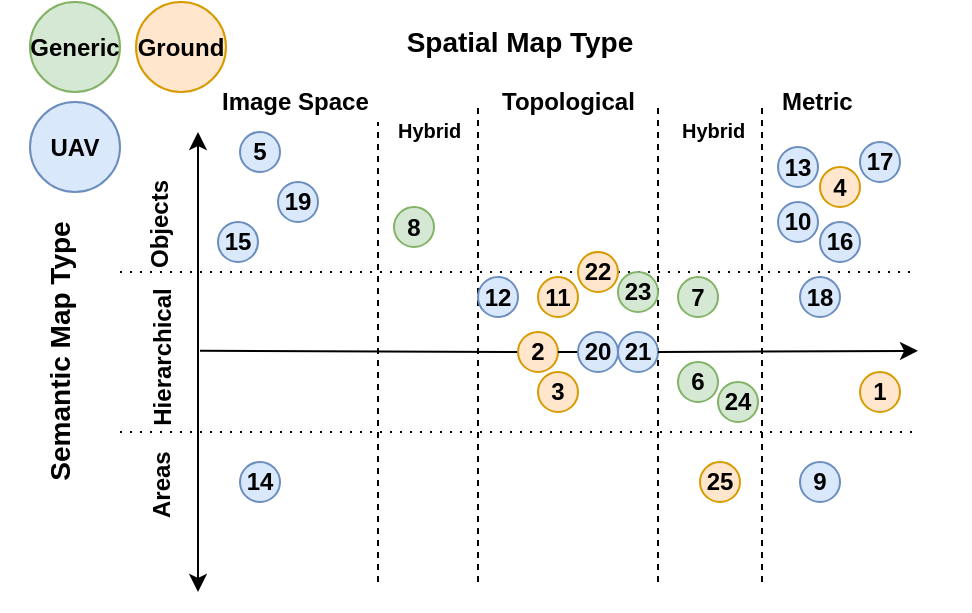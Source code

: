 <mxfile version="13.5.5" type="device"><diagram id="YPVimAneKIUYx_JenfQ0" name="Page-1"><mxGraphModel dx="1185" dy="1842" grid="1" gridSize="10" guides="1" tooltips="1" connect="1" arrows="1" fold="1" page="1" pageScale="1" pageWidth="827" pageHeight="1169" math="0" shadow="0"><root><mxCell id="0"/><mxCell id="1" parent="0"/><mxCell id="NWJRLiPRZjtaJ7masJR5-8" value="Spatial Map Type" style="text;html=1;strokeColor=none;fillColor=none;align=center;verticalAlign=middle;whiteSpace=wrap;rounded=0;fontSize=14;fontStyle=1" vertex="1" parent="1"><mxGeometry x="921" y="-10" width="320" height="40" as="geometry"/></mxCell><mxCell id="mSvlbAj-g8XIOACwiNY0-82" value="Ground" style="ellipse;whiteSpace=wrap;html=1;aspect=fixed;fontSize=12;align=center;fontStyle=1;fillColor=#ffe6cc;strokeColor=#d79b00;" parent="1" vertex="1"><mxGeometry x="889" y="-10" width="45" height="45" as="geometry"/></mxCell><mxCell id="mSvlbAj-g8XIOACwiNY0-83" value="UAV" style="ellipse;whiteSpace=wrap;html=1;aspect=fixed;fontSize=12;align=center;fontStyle=1;fillColor=#dae8fc;strokeColor=#6c8ebf;" parent="1" vertex="1"><mxGeometry x="836" y="40" width="45" height="45" as="geometry"/></mxCell><mxCell id="mSvlbAj-g8XIOACwiNY0-84" value="Generic" style="ellipse;whiteSpace=wrap;html=1;aspect=fixed;fontSize=12;align=center;fontStyle=1;fillColor=#d5e8d4;strokeColor=#82b366;" parent="1" vertex="1"><mxGeometry x="836" y="-10" width="45" height="45" as="geometry"/></mxCell><mxCell id="NWJRLiPRZjtaJ7masJR5-1" value="Semantic Map Type" style="text;html=1;strokeColor=none;fillColor=none;align=center;verticalAlign=middle;whiteSpace=wrap;rounded=0;fontSize=14;fontStyle=1;horizontal=0;" vertex="1" parent="1"><mxGeometry x="821" y="92.5" width="60" height="145" as="geometry"/></mxCell><mxCell id="NWJRLiPRZjtaJ7masJR5-2" value="Objects" style="text;html=1;strokeColor=none;fillColor=none;align=left;verticalAlign=middle;whiteSpace=wrap;rounded=0;fontSize=12;fontStyle=1;horizontal=0;" vertex="1" parent="1"><mxGeometry x="881" y="75" width="40" height="50" as="geometry"/></mxCell><mxCell id="NWJRLiPRZjtaJ7masJR5-3" value="Hierarchical" style="text;html=1;strokeColor=none;fillColor=none;align=center;verticalAlign=bottom;whiteSpace=wrap;rounded=0;fontSize=12;fontStyle=1;horizontal=0;" vertex="1" parent="1"><mxGeometry x="889" y="127.5" width="22" height="80" as="geometry"/></mxCell><mxCell id="NWJRLiPRZjtaJ7masJR5-4" value="Areas" style="text;html=1;strokeColor=none;fillColor=none;align=left;verticalAlign=bottom;whiteSpace=wrap;rounded=0;fontSize=12;fontStyle=1;horizontal=0;" vertex="1" parent="1"><mxGeometry x="891" y="210" width="20" height="40" as="geometry"/></mxCell><mxCell id="NWJRLiPRZjtaJ7masJR5-5" value="" style="endArrow=none;dashed=1;html=1;fontSize=12;dashPattern=1 4;" edge="1" parent="1"><mxGeometry width="50" height="50" relative="1" as="geometry"><mxPoint x="881" y="205" as="sourcePoint"/><mxPoint x="1280" y="205" as="targetPoint"/></mxGeometry></mxCell><mxCell id="NWJRLiPRZjtaJ7masJR5-6" value="" style="endArrow=none;dashed=1;html=1;fontSize=12;dashPattern=1 4;" edge="1" parent="1" source="NWJRLiPRZjtaJ7masJR5-34"><mxGeometry width="50" height="50" relative="1" as="geometry"><mxPoint x="881" y="125" as="sourcePoint"/><mxPoint x="1280" y="125" as="targetPoint"/></mxGeometry></mxCell><mxCell id="NWJRLiPRZjtaJ7masJR5-7" value="" style="endArrow=classic;html=1;startArrow=classic;startFill=1;endFill=1;" edge="1" parent="1"><mxGeometry width="50" height="50" relative="1" as="geometry"><mxPoint x="920" y="55" as="sourcePoint"/><mxPoint x="920" y="285" as="targetPoint"/></mxGeometry></mxCell><mxCell id="NWJRLiPRZjtaJ7masJR5-9" value="Image Space" style="text;html=1;strokeColor=none;fillColor=none;align=left;verticalAlign=middle;whiteSpace=wrap;rounded=0;fontSize=12;fontStyle=1" vertex="1" parent="1"><mxGeometry x="930" y="20" width="88" height="40" as="geometry"/></mxCell><mxCell id="NWJRLiPRZjtaJ7masJR5-10" value="Topological" style="text;html=1;strokeColor=none;fillColor=none;align=left;verticalAlign=middle;whiteSpace=wrap;rounded=0;fontSize=12;fontStyle=1" vertex="1" parent="1"><mxGeometry x="1070" y="20" width="76" height="40" as="geometry"/></mxCell><mxCell id="NWJRLiPRZjtaJ7masJR5-11" value="Metric" style="text;html=1;strokeColor=none;fillColor=none;align=left;verticalAlign=middle;whiteSpace=wrap;rounded=0;fontSize=12;fontStyle=1" vertex="1" parent="1"><mxGeometry x="1210" y="25" width="96" height="30" as="geometry"/></mxCell><mxCell id="NWJRLiPRZjtaJ7masJR5-12" value="Hybrid" style="text;html=1;strokeColor=none;fillColor=none;align=left;verticalAlign=bottom;whiteSpace=wrap;rounded=0;fontSize=10;fontStyle=1;horizontal=1;" vertex="1" parent="1"><mxGeometry x="1018" y="40" width="42" height="22.5" as="geometry"/></mxCell><mxCell id="NWJRLiPRZjtaJ7masJR5-13" value="Hybrid" style="text;html=1;strokeColor=none;fillColor=none;align=left;verticalAlign=bottom;whiteSpace=wrap;rounded=0;fontSize=10;fontStyle=1;horizontal=1;" vertex="1" parent="1"><mxGeometry x="1160" y="40" width="42" height="22.5" as="geometry"/></mxCell><mxCell id="NWJRLiPRZjtaJ7masJR5-14" value="" style="endArrow=none;dashed=1;html=1;fontSize=12;" edge="1" parent="1"><mxGeometry width="50" height="50" relative="1" as="geometry"><mxPoint x="1010" y="280" as="sourcePoint"/><mxPoint x="1010" y="50" as="targetPoint"/></mxGeometry></mxCell><mxCell id="NWJRLiPRZjtaJ7masJR5-15" value="" style="endArrow=none;dashed=1;html=1;fontSize=12;" edge="1" parent="1"><mxGeometry width="50" height="50" relative="1" as="geometry"><mxPoint x="1060" y="280" as="sourcePoint"/><mxPoint x="1060" y="40" as="targetPoint"/></mxGeometry></mxCell><mxCell id="NWJRLiPRZjtaJ7masJR5-16" value="" style="endArrow=none;dashed=1;html=1;fontSize=12;" edge="1" parent="1"><mxGeometry width="50" height="50" relative="1" as="geometry"><mxPoint x="1150" y="280" as="sourcePoint"/><mxPoint x="1150" y="40" as="targetPoint"/></mxGeometry></mxCell><mxCell id="NWJRLiPRZjtaJ7masJR5-17" value="" style="endArrow=none;dashed=1;html=1;fontSize=12;" edge="1" parent="1"><mxGeometry width="50" height="50" relative="1" as="geometry"><mxPoint x="1202" y="280" as="sourcePoint"/><mxPoint x="1202" y="40" as="targetPoint"/></mxGeometry></mxCell><mxCell id="NWJRLiPRZjtaJ7masJR5-19" style="rounded=0;orthogonalLoop=1;jettySize=auto;html=1;startArrow=none;startFill=0;endArrow=none;endFill=0;fontSize=12;" edge="1" parent="1" source="NWJRLiPRZjtaJ7masJR5-26"><mxGeometry relative="1" as="geometry"><mxPoint x="921" y="164.43" as="targetPoint"/><mxPoint x="1280" y="164.43" as="sourcePoint"/></mxGeometry></mxCell><mxCell id="NWJRLiPRZjtaJ7masJR5-20" value="15" style="ellipse;whiteSpace=wrap;html=1;aspect=fixed;fontSize=12;align=center;fontStyle=1;fillColor=#dae8fc;strokeColor=#6c8ebf;" vertex="1" parent="1"><mxGeometry x="930" y="100" width="20" height="20" as="geometry"/></mxCell><mxCell id="NWJRLiPRZjtaJ7masJR5-21" value="19" style="ellipse;whiteSpace=wrap;html=1;aspect=fixed;fontSize=12;align=center;fontStyle=1;fillColor=#dae8fc;strokeColor=#6c8ebf;" vertex="1" parent="1"><mxGeometry x="960" y="80" width="20" height="20" as="geometry"/></mxCell><mxCell id="NWJRLiPRZjtaJ7masJR5-22" value="5" style="ellipse;whiteSpace=wrap;html=1;aspect=fixed;fontSize=12;align=center;fontStyle=1;fillColor=#dae8fc;strokeColor=#6c8ebf;" vertex="1" parent="1"><mxGeometry x="941" y="55" width="20" height="20" as="geometry"/></mxCell><mxCell id="NWJRLiPRZjtaJ7masJR5-23" value="14" style="ellipse;whiteSpace=wrap;html=1;aspect=fixed;fontSize=12;align=center;fontStyle=1;fillColor=#dae8fc;strokeColor=#6c8ebf;" vertex="1" parent="1"><mxGeometry x="941" y="220" width="20" height="20" as="geometry"/></mxCell><mxCell id="NWJRLiPRZjtaJ7masJR5-24" value="8" style="ellipse;whiteSpace=wrap;html=1;aspect=fixed;fontSize=12;align=center;fontStyle=1;fillColor=#d5e8d4;strokeColor=#82b366;" vertex="1" parent="1"><mxGeometry x="1018" y="92.5" width="20" height="20" as="geometry"/></mxCell><mxCell id="NWJRLiPRZjtaJ7masJR5-25" value="12" style="ellipse;whiteSpace=wrap;html=1;aspect=fixed;fontSize=12;align=center;fontStyle=1;fillColor=#dae8fc;strokeColor=#6c8ebf;" vertex="1" parent="1"><mxGeometry x="1060" y="127.5" width="20" height="20" as="geometry"/></mxCell><mxCell id="NWJRLiPRZjtaJ7masJR5-26" value="2" style="ellipse;whiteSpace=wrap;html=1;aspect=fixed;fontSize=12;align=center;fontStyle=1;fillColor=#ffe6cc;strokeColor=#d79b00;" vertex="1" parent="1"><mxGeometry x="1080" y="155" width="20" height="20" as="geometry"/></mxCell><mxCell id="NWJRLiPRZjtaJ7masJR5-27" style="rounded=0;orthogonalLoop=1;jettySize=auto;html=1;startArrow=none;startFill=0;endArrow=none;endFill=0;fontSize=12;" edge="1" parent="1" source="NWJRLiPRZjtaJ7masJR5-29" target="NWJRLiPRZjtaJ7masJR5-26"><mxGeometry relative="1" as="geometry"><mxPoint x="921" y="164.43" as="targetPoint"/><mxPoint x="1280" y="164.43" as="sourcePoint"/></mxGeometry></mxCell><mxCell id="NWJRLiPRZjtaJ7masJR5-28" value="3" style="ellipse;whiteSpace=wrap;html=1;aspect=fixed;fontSize=12;align=center;fontStyle=1;fillColor=#ffe6cc;strokeColor=#d79b00;" vertex="1" parent="1"><mxGeometry x="1090" y="175" width="20" height="20" as="geometry"/></mxCell><mxCell id="NWJRLiPRZjtaJ7masJR5-29" value="20" style="ellipse;whiteSpace=wrap;html=1;aspect=fixed;fontSize=12;align=center;fontStyle=1;fillColor=#dae8fc;strokeColor=#6c8ebf;" vertex="1" parent="1"><mxGeometry x="1110" y="155" width="20" height="20" as="geometry"/></mxCell><mxCell id="NWJRLiPRZjtaJ7masJR5-30" style="rounded=0;orthogonalLoop=1;jettySize=auto;html=1;startArrow=classic;startFill=1;endArrow=none;endFill=0;fontSize=12;" edge="1" parent="1" source="NWJRLiPRZjtaJ7masJR5-31" target="NWJRLiPRZjtaJ7masJR5-29"><mxGeometry relative="1" as="geometry"><mxPoint x="1100" y="165.0" as="targetPoint"/><mxPoint x="1280" y="164.43" as="sourcePoint"/></mxGeometry></mxCell><mxCell id="NWJRLiPRZjtaJ7masJR5-31" value="21" style="ellipse;whiteSpace=wrap;html=1;aspect=fixed;fontSize=12;align=center;fontStyle=1;fillColor=#dae8fc;strokeColor=#6c8ebf;" vertex="1" parent="1"><mxGeometry x="1130" y="155" width="20" height="20" as="geometry"/></mxCell><mxCell id="NWJRLiPRZjtaJ7masJR5-32" style="rounded=0;orthogonalLoop=1;jettySize=auto;html=1;startArrow=classic;startFill=1;endArrow=none;endFill=0;fontSize=12;" edge="1" parent="1" target="NWJRLiPRZjtaJ7masJR5-31"><mxGeometry relative="1" as="geometry"><mxPoint x="1130" y="165.0" as="targetPoint"/><mxPoint x="1280" y="164.43" as="sourcePoint"/></mxGeometry></mxCell><mxCell id="NWJRLiPRZjtaJ7masJR5-33" value="11" style="ellipse;whiteSpace=wrap;html=1;aspect=fixed;fontSize=12;align=center;fontStyle=1;fillColor=#ffe6cc;strokeColor=#d79b00;" vertex="1" parent="1"><mxGeometry x="1090" y="127.5" width="20" height="20" as="geometry"/></mxCell><mxCell id="NWJRLiPRZjtaJ7masJR5-34" value="22" style="ellipse;whiteSpace=wrap;html=1;aspect=fixed;fontSize=12;align=center;fontStyle=1;fillColor=#ffe6cc;strokeColor=#d79b00;" vertex="1" parent="1"><mxGeometry x="1110" y="115" width="20" height="20" as="geometry"/></mxCell><mxCell id="NWJRLiPRZjtaJ7masJR5-35" value="" style="endArrow=none;dashed=1;html=1;fontSize=12;dashPattern=1 4;" edge="1" parent="1" target="NWJRLiPRZjtaJ7masJR5-34"><mxGeometry width="50" height="50" relative="1" as="geometry"><mxPoint x="881" y="125.0" as="sourcePoint"/><mxPoint x="1280" y="125.0" as="targetPoint"/></mxGeometry></mxCell><mxCell id="NWJRLiPRZjtaJ7masJR5-36" value="23" style="ellipse;whiteSpace=wrap;html=1;aspect=fixed;fontSize=12;align=center;fontStyle=1;fillColor=#d5e8d4;strokeColor=#82b366;" vertex="1" parent="1"><mxGeometry x="1130" y="125" width="20" height="20" as="geometry"/></mxCell><mxCell id="NWJRLiPRZjtaJ7masJR5-37" value="7" style="ellipse;whiteSpace=wrap;html=1;aspect=fixed;fontSize=12;align=center;fontStyle=1;fillColor=#d5e8d4;strokeColor=#82b366;" vertex="1" parent="1"><mxGeometry x="1160" y="127.5" width="20" height="20" as="geometry"/></mxCell><mxCell id="NWJRLiPRZjtaJ7masJR5-38" value="6" style="ellipse;whiteSpace=wrap;html=1;aspect=fixed;fontSize=12;align=center;fontStyle=1;fillColor=#d5e8d4;strokeColor=#82b366;" vertex="1" parent="1"><mxGeometry x="1160" y="170" width="20" height="20" as="geometry"/></mxCell><mxCell id="NWJRLiPRZjtaJ7masJR5-39" value="24" style="ellipse;whiteSpace=wrap;html=1;aspect=fixed;fontSize=12;align=center;fontStyle=1;fillColor=#d5e8d4;strokeColor=#82b366;" vertex="1" parent="1"><mxGeometry x="1180" y="180" width="20" height="20" as="geometry"/></mxCell><mxCell id="NWJRLiPRZjtaJ7masJR5-40" value="25" style="ellipse;whiteSpace=wrap;html=1;aspect=fixed;fontSize=12;align=center;fontStyle=1;fillColor=#ffe6cc;strokeColor=#d79b00;" vertex="1" parent="1"><mxGeometry x="1171" y="220" width="20" height="20" as="geometry"/></mxCell><mxCell id="NWJRLiPRZjtaJ7masJR5-41" value="9" style="ellipse;whiteSpace=wrap;html=1;aspect=fixed;fontSize=12;align=center;fontStyle=1;fillColor=#dae8fc;strokeColor=#6c8ebf;" vertex="1" parent="1"><mxGeometry x="1221" y="220" width="20" height="20" as="geometry"/></mxCell><mxCell id="NWJRLiPRZjtaJ7masJR5-42" value="1" style="ellipse;whiteSpace=wrap;html=1;aspect=fixed;fontSize=12;align=center;fontStyle=1;fillColor=#ffe6cc;strokeColor=#d79b00;" vertex="1" parent="1"><mxGeometry x="1251" y="175" width="20" height="20" as="geometry"/></mxCell><mxCell id="NWJRLiPRZjtaJ7masJR5-43" value="18" style="ellipse;whiteSpace=wrap;html=1;aspect=fixed;fontSize=12;align=center;fontStyle=1;fillColor=#dae8fc;strokeColor=#6c8ebf;" vertex="1" parent="1"><mxGeometry x="1221" y="127.5" width="20" height="20" as="geometry"/></mxCell><mxCell id="NWJRLiPRZjtaJ7masJR5-45" value="13" style="ellipse;whiteSpace=wrap;html=1;aspect=fixed;fontSize=12;align=center;fontStyle=1;fillColor=#dae8fc;strokeColor=#6c8ebf;" vertex="1" parent="1"><mxGeometry x="1210" y="62.5" width="20" height="20" as="geometry"/></mxCell><mxCell id="NWJRLiPRZjtaJ7masJR5-46" value="10" style="ellipse;whiteSpace=wrap;html=1;aspect=fixed;fontSize=12;align=center;fontStyle=1;fillColor=#dae8fc;strokeColor=#6c8ebf;" vertex="1" parent="1"><mxGeometry x="1210" y="90" width="20" height="20" as="geometry"/></mxCell><mxCell id="NWJRLiPRZjtaJ7masJR5-47" value="4" style="ellipse;whiteSpace=wrap;html=1;aspect=fixed;fontSize=12;align=center;fontStyle=1;fillColor=#ffe6cc;strokeColor=#d79b00;" vertex="1" parent="1"><mxGeometry x="1231" y="72.5" width="20" height="20" as="geometry"/></mxCell><mxCell id="NWJRLiPRZjtaJ7masJR5-48" value="16" style="ellipse;whiteSpace=wrap;html=1;aspect=fixed;fontSize=12;align=center;fontStyle=1;fillColor=#dae8fc;strokeColor=#6c8ebf;" vertex="1" parent="1"><mxGeometry x="1231" y="100" width="20" height="20" as="geometry"/></mxCell><mxCell id="NWJRLiPRZjtaJ7masJR5-49" value="17" style="ellipse;whiteSpace=wrap;html=1;aspect=fixed;fontSize=12;align=center;fontStyle=1;fillColor=#dae8fc;strokeColor=#6c8ebf;" vertex="1" parent="1"><mxGeometry x="1251" y="60" width="20" height="20" as="geometry"/></mxCell></root></mxGraphModel></diagram></mxfile>